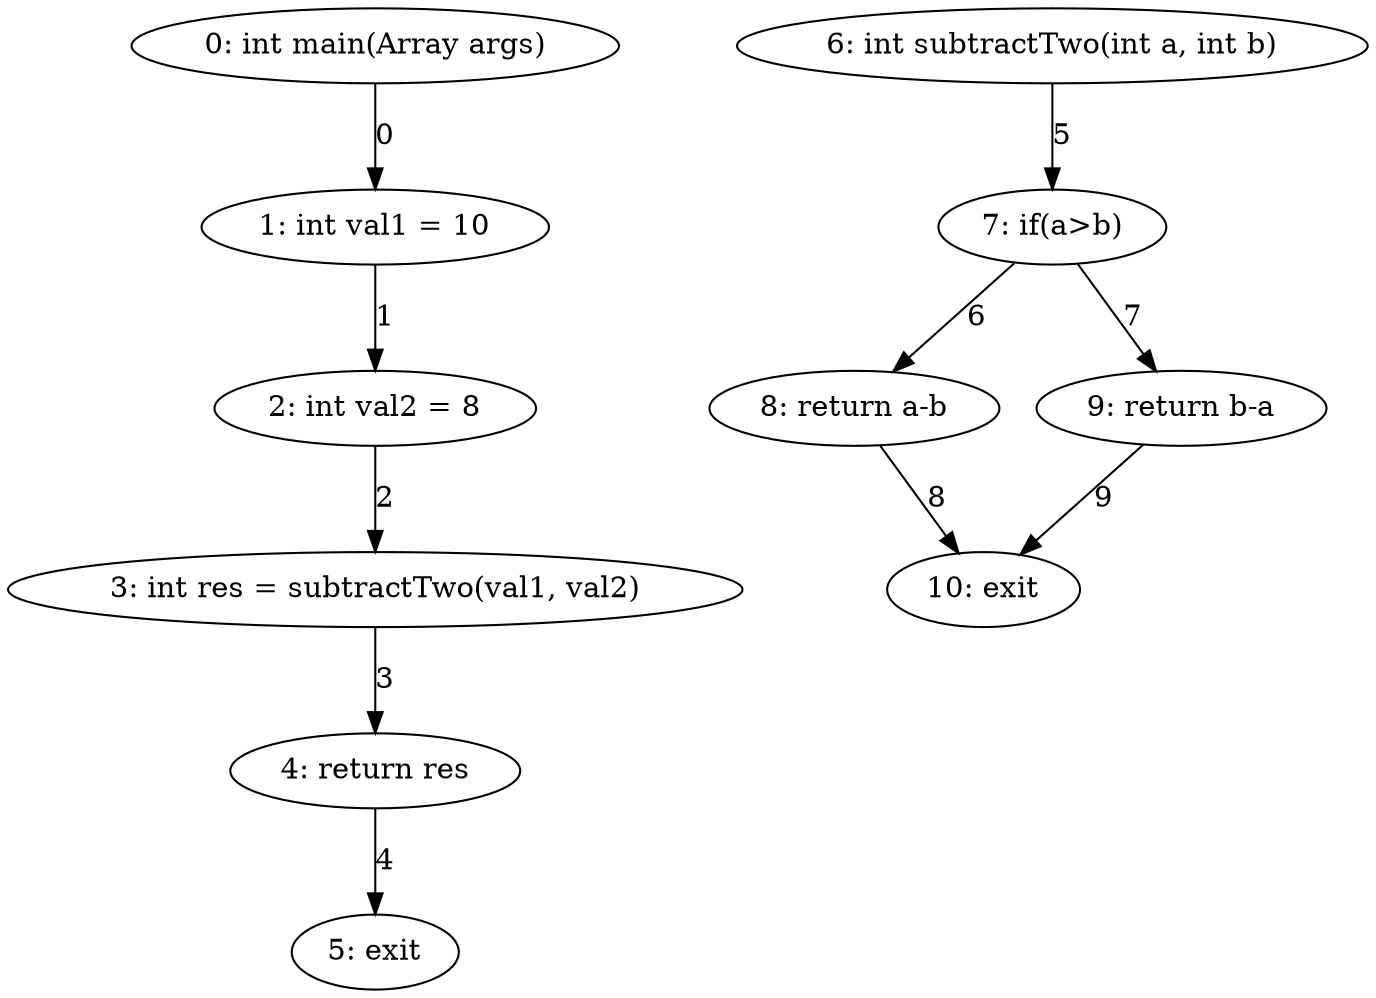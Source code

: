 digraph G {
  1 [ label="0: int main(Array args)" ];
  2 [ label="1: int val1 = 10" ];
  3 [ label="2: int val2 = 8" ];
  4 [ label="3: int res = subtractTwo(val1, val2)" ];
  5 [ label="4: return res" ];
  6 [ label="5: exit" ];
  7 [ label="6: int subtractTwo(int a, int b)" ];
  8 [ label="7: if(a>b)" ];
  9 [ label="8: return a-b" ];
  10 [ label="9: return b-a" ];
  11 [ label="10: exit" ];
  1 -> 2 [ label="0" ];
  2 -> 3 [ label="1" ];
  3 -> 4 [ label="2" ];
  4 -> 5 [ label="3" ];
  5 -> 6 [ label="4" ];
  7 -> 8 [ label="5" ];
  8 -> 9 [ label="6" ];
  8 -> 10 [ label="7" ];
  9 -> 11 [ label="8" ];
  10 -> 11 [ label="9" ];
}
